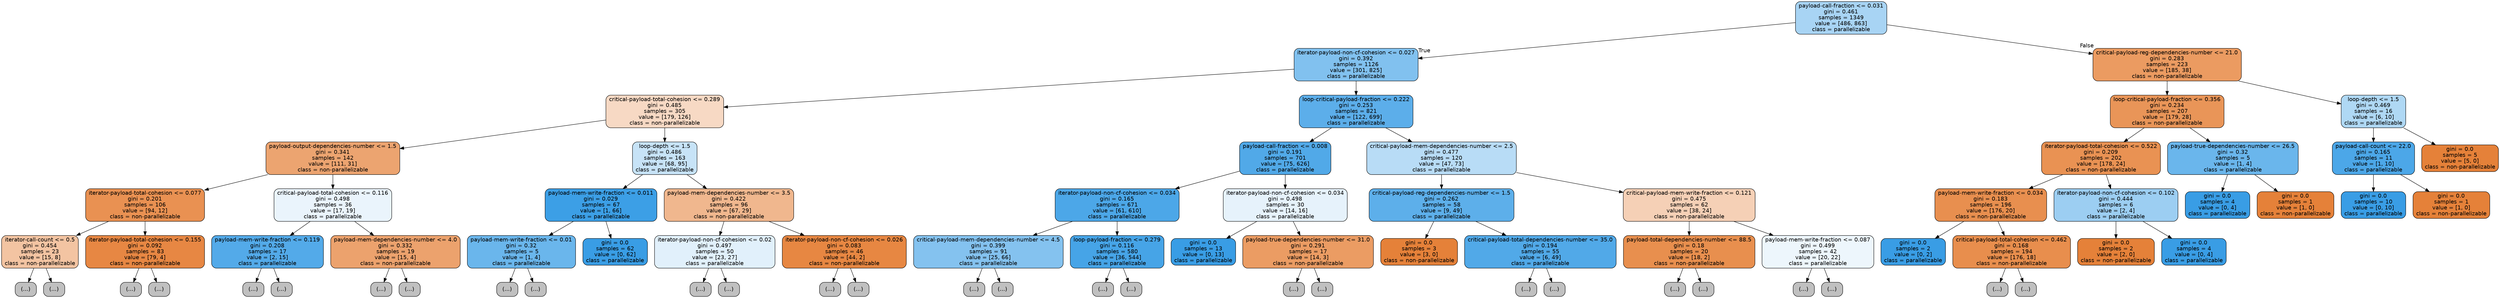 digraph Tree {
node [shape=box, style="filled, rounded", color="black", fontname=helvetica] ;
edge [fontname=helvetica] ;
0 [label="payload-call-fraction <= 0.031\ngini = 0.461\nsamples = 1349\nvalue = [486, 863]\nclass = parallelizable", fillcolor="#399de56f"] ;
1 [label="iterator-payload-non-cf-cohesion <= 0.027\ngini = 0.392\nsamples = 1126\nvalue = [301, 825]\nclass = parallelizable", fillcolor="#399de5a2"] ;
0 -> 1 [labeldistance=2.5, labelangle=45, headlabel="True"] ;
2 [label="critical-payload-total-cohesion <= 0.289\ngini = 0.485\nsamples = 305\nvalue = [179, 126]\nclass = non-parallelizable", fillcolor="#e581394c"] ;
1 -> 2 ;
3 [label="payload-output-dependencies-number <= 1.5\ngini = 0.341\nsamples = 142\nvalue = [111, 31]\nclass = non-parallelizable", fillcolor="#e58139b8"] ;
2 -> 3 ;
4 [label="iterator-payload-total-cohesion <= 0.077\ngini = 0.201\nsamples = 106\nvalue = [94, 12]\nclass = non-parallelizable", fillcolor="#e58139de"] ;
3 -> 4 ;
5 [label="iterator-call-count <= 0.5\ngini = 0.454\nsamples = 23\nvalue = [15, 8]\nclass = non-parallelizable", fillcolor="#e5813977"] ;
4 -> 5 ;
6 [label="(...)", fillcolor="#C0C0C0"] ;
5 -> 6 ;
15 [label="(...)", fillcolor="#C0C0C0"] ;
5 -> 15 ;
18 [label="iterator-payload-total-cohesion <= 0.155\ngini = 0.092\nsamples = 83\nvalue = [79, 4]\nclass = non-parallelizable", fillcolor="#e58139f2"] ;
4 -> 18 ;
19 [label="(...)", fillcolor="#C0C0C0"] ;
18 -> 19 ;
24 [label="(...)", fillcolor="#C0C0C0"] ;
18 -> 24 ;
29 [label="critical-payload-total-cohesion <= 0.116\ngini = 0.498\nsamples = 36\nvalue = [17, 19]\nclass = parallelizable", fillcolor="#399de51b"] ;
3 -> 29 ;
30 [label="payload-mem-write-fraction <= 0.119\ngini = 0.208\nsamples = 17\nvalue = [2, 15]\nclass = parallelizable", fillcolor="#399de5dd"] ;
29 -> 30 ;
31 [label="(...)", fillcolor="#C0C0C0"] ;
30 -> 31 ;
32 [label="(...)", fillcolor="#C0C0C0"] ;
30 -> 32 ;
35 [label="payload-mem-dependencies-number <= 4.0\ngini = 0.332\nsamples = 19\nvalue = [15, 4]\nclass = non-parallelizable", fillcolor="#e58139bb"] ;
29 -> 35 ;
36 [label="(...)", fillcolor="#C0C0C0"] ;
35 -> 36 ;
37 [label="(...)", fillcolor="#C0C0C0"] ;
35 -> 37 ;
42 [label="loop-depth <= 1.5\ngini = 0.486\nsamples = 163\nvalue = [68, 95]\nclass = parallelizable", fillcolor="#399de548"] ;
2 -> 42 ;
43 [label="payload-mem-write-fraction <= 0.011\ngini = 0.029\nsamples = 67\nvalue = [1, 66]\nclass = parallelizable", fillcolor="#399de5fb"] ;
42 -> 43 ;
44 [label="payload-mem-write-fraction <= 0.01\ngini = 0.32\nsamples = 5\nvalue = [1, 4]\nclass = parallelizable", fillcolor="#399de5bf"] ;
43 -> 44 ;
45 [label="(...)", fillcolor="#C0C0C0"] ;
44 -> 45 ;
46 [label="(...)", fillcolor="#C0C0C0"] ;
44 -> 46 ;
47 [label="gini = 0.0\nsamples = 62\nvalue = [0, 62]\nclass = parallelizable", fillcolor="#399de5ff"] ;
43 -> 47 ;
48 [label="payload-mem-dependencies-number <= 3.5\ngini = 0.422\nsamples = 96\nvalue = [67, 29]\nclass = non-parallelizable", fillcolor="#e5813991"] ;
42 -> 48 ;
49 [label="iterator-payload-non-cf-cohesion <= 0.02\ngini = 0.497\nsamples = 50\nvalue = [23, 27]\nclass = parallelizable", fillcolor="#399de526"] ;
48 -> 49 ;
50 [label="(...)", fillcolor="#C0C0C0"] ;
49 -> 50 ;
59 [label="(...)", fillcolor="#C0C0C0"] ;
49 -> 59 ;
70 [label="iterator-payload-non-cf-cohesion <= 0.026\ngini = 0.083\nsamples = 46\nvalue = [44, 2]\nclass = non-parallelizable", fillcolor="#e58139f3"] ;
48 -> 70 ;
71 [label="(...)", fillcolor="#C0C0C0"] ;
70 -> 71 ;
76 [label="(...)", fillcolor="#C0C0C0"] ;
70 -> 76 ;
77 [label="loop-critical-payload-fraction <= 0.222\ngini = 0.253\nsamples = 821\nvalue = [122, 699]\nclass = parallelizable", fillcolor="#399de5d2"] ;
1 -> 77 ;
78 [label="payload-call-fraction <= 0.008\ngini = 0.191\nsamples = 701\nvalue = [75, 626]\nclass = parallelizable", fillcolor="#399de5e0"] ;
77 -> 78 ;
79 [label="iterator-payload-non-cf-cohesion <= 0.034\ngini = 0.165\nsamples = 671\nvalue = [61, 610]\nclass = parallelizable", fillcolor="#399de5e6"] ;
78 -> 79 ;
80 [label="critical-payload-mem-dependencies-number <= 4.5\ngini = 0.399\nsamples = 91\nvalue = [25, 66]\nclass = parallelizable", fillcolor="#399de59e"] ;
79 -> 80 ;
81 [label="(...)", fillcolor="#C0C0C0"] ;
80 -> 81 ;
104 [label="(...)", fillcolor="#C0C0C0"] ;
80 -> 104 ;
109 [label="loop-payload-fraction <= 0.279\ngini = 0.116\nsamples = 580\nvalue = [36, 544]\nclass = parallelizable", fillcolor="#399de5ee"] ;
79 -> 109 ;
110 [label="(...)", fillcolor="#C0C0C0"] ;
109 -> 110 ;
111 [label="(...)", fillcolor="#C0C0C0"] ;
109 -> 111 ;
190 [label="iterator-payload-non-cf-cohesion <= 0.034\ngini = 0.498\nsamples = 30\nvalue = [14, 16]\nclass = parallelizable", fillcolor="#399de520"] ;
78 -> 190 ;
191 [label="gini = 0.0\nsamples = 13\nvalue = [0, 13]\nclass = parallelizable", fillcolor="#399de5ff"] ;
190 -> 191 ;
192 [label="payload-true-dependencies-number <= 31.0\ngini = 0.291\nsamples = 17\nvalue = [14, 3]\nclass = non-parallelizable", fillcolor="#e58139c8"] ;
190 -> 192 ;
193 [label="(...)", fillcolor="#C0C0C0"] ;
192 -> 193 ;
194 [label="(...)", fillcolor="#C0C0C0"] ;
192 -> 194 ;
197 [label="critical-payload-mem-dependencies-number <= 2.5\ngini = 0.477\nsamples = 120\nvalue = [47, 73]\nclass = parallelizable", fillcolor="#399de55b"] ;
77 -> 197 ;
198 [label="critical-payload-reg-dependencies-number <= 1.5\ngini = 0.262\nsamples = 58\nvalue = [9, 49]\nclass = parallelizable", fillcolor="#399de5d0"] ;
197 -> 198 ;
199 [label="gini = 0.0\nsamples = 3\nvalue = [3, 0]\nclass = non-parallelizable", fillcolor="#e58139ff"] ;
198 -> 199 ;
200 [label="critical-payload-total-dependencies-number <= 35.0\ngini = 0.194\nsamples = 55\nvalue = [6, 49]\nclass = parallelizable", fillcolor="#399de5e0"] ;
198 -> 200 ;
201 [label="(...)", fillcolor="#C0C0C0"] ;
200 -> 201 ;
214 [label="(...)", fillcolor="#C0C0C0"] ;
200 -> 214 ;
215 [label="critical-payload-mem-write-fraction <= 0.121\ngini = 0.475\nsamples = 62\nvalue = [38, 24]\nclass = non-parallelizable", fillcolor="#e581395e"] ;
197 -> 215 ;
216 [label="payload-total-dependencies-number <= 88.5\ngini = 0.18\nsamples = 20\nvalue = [18, 2]\nclass = non-parallelizable", fillcolor="#e58139e3"] ;
215 -> 216 ;
217 [label="(...)", fillcolor="#C0C0C0"] ;
216 -> 217 ;
220 [label="(...)", fillcolor="#C0C0C0"] ;
216 -> 220 ;
221 [label="payload-mem-write-fraction <= 0.087\ngini = 0.499\nsamples = 42\nvalue = [20, 22]\nclass = parallelizable", fillcolor="#399de517"] ;
215 -> 221 ;
222 [label="(...)", fillcolor="#C0C0C0"] ;
221 -> 222 ;
233 [label="(...)", fillcolor="#C0C0C0"] ;
221 -> 233 ;
234 [label="critical-payload-reg-dependencies-number <= 21.0\ngini = 0.283\nsamples = 223\nvalue = [185, 38]\nclass = non-parallelizable", fillcolor="#e58139cb"] ;
0 -> 234 [labeldistance=2.5, labelangle=-45, headlabel="False"] ;
235 [label="loop-critical-payload-fraction <= 0.356\ngini = 0.234\nsamples = 207\nvalue = [179, 28]\nclass = non-parallelizable", fillcolor="#e58139d7"] ;
234 -> 235 ;
236 [label="iterator-payload-total-cohesion <= 0.522\ngini = 0.209\nsamples = 202\nvalue = [178, 24]\nclass = non-parallelizable", fillcolor="#e58139dd"] ;
235 -> 236 ;
237 [label="payload-mem-write-fraction <= 0.034\ngini = 0.183\nsamples = 196\nvalue = [176, 20]\nclass = non-parallelizable", fillcolor="#e58139e2"] ;
236 -> 237 ;
238 [label="gini = 0.0\nsamples = 2\nvalue = [0, 2]\nclass = parallelizable", fillcolor="#399de5ff"] ;
237 -> 238 ;
239 [label="critical-payload-total-cohesion <= 0.462\ngini = 0.168\nsamples = 194\nvalue = [176, 18]\nclass = non-parallelizable", fillcolor="#e58139e5"] ;
237 -> 239 ;
240 [label="(...)", fillcolor="#C0C0C0"] ;
239 -> 240 ;
271 [label="(...)", fillcolor="#C0C0C0"] ;
239 -> 271 ;
274 [label="iterator-payload-non-cf-cohesion <= 0.102\ngini = 0.444\nsamples = 6\nvalue = [2, 4]\nclass = parallelizable", fillcolor="#399de57f"] ;
236 -> 274 ;
275 [label="gini = 0.0\nsamples = 2\nvalue = [2, 0]\nclass = non-parallelizable", fillcolor="#e58139ff"] ;
274 -> 275 ;
276 [label="gini = 0.0\nsamples = 4\nvalue = [0, 4]\nclass = parallelizable", fillcolor="#399de5ff"] ;
274 -> 276 ;
277 [label="payload-true-dependencies-number <= 26.5\ngini = 0.32\nsamples = 5\nvalue = [1, 4]\nclass = parallelizable", fillcolor="#399de5bf"] ;
235 -> 277 ;
278 [label="gini = 0.0\nsamples = 4\nvalue = [0, 4]\nclass = parallelizable", fillcolor="#399de5ff"] ;
277 -> 278 ;
279 [label="gini = 0.0\nsamples = 1\nvalue = [1, 0]\nclass = non-parallelizable", fillcolor="#e58139ff"] ;
277 -> 279 ;
280 [label="loop-depth <= 1.5\ngini = 0.469\nsamples = 16\nvalue = [6, 10]\nclass = parallelizable", fillcolor="#399de566"] ;
234 -> 280 ;
281 [label="payload-call-count <= 22.0\ngini = 0.165\nsamples = 11\nvalue = [1, 10]\nclass = parallelizable", fillcolor="#399de5e6"] ;
280 -> 281 ;
282 [label="gini = 0.0\nsamples = 10\nvalue = [0, 10]\nclass = parallelizable", fillcolor="#399de5ff"] ;
281 -> 282 ;
283 [label="gini = 0.0\nsamples = 1\nvalue = [1, 0]\nclass = non-parallelizable", fillcolor="#e58139ff"] ;
281 -> 283 ;
284 [label="gini = 0.0\nsamples = 5\nvalue = [5, 0]\nclass = non-parallelizable", fillcolor="#e58139ff"] ;
280 -> 284 ;
}